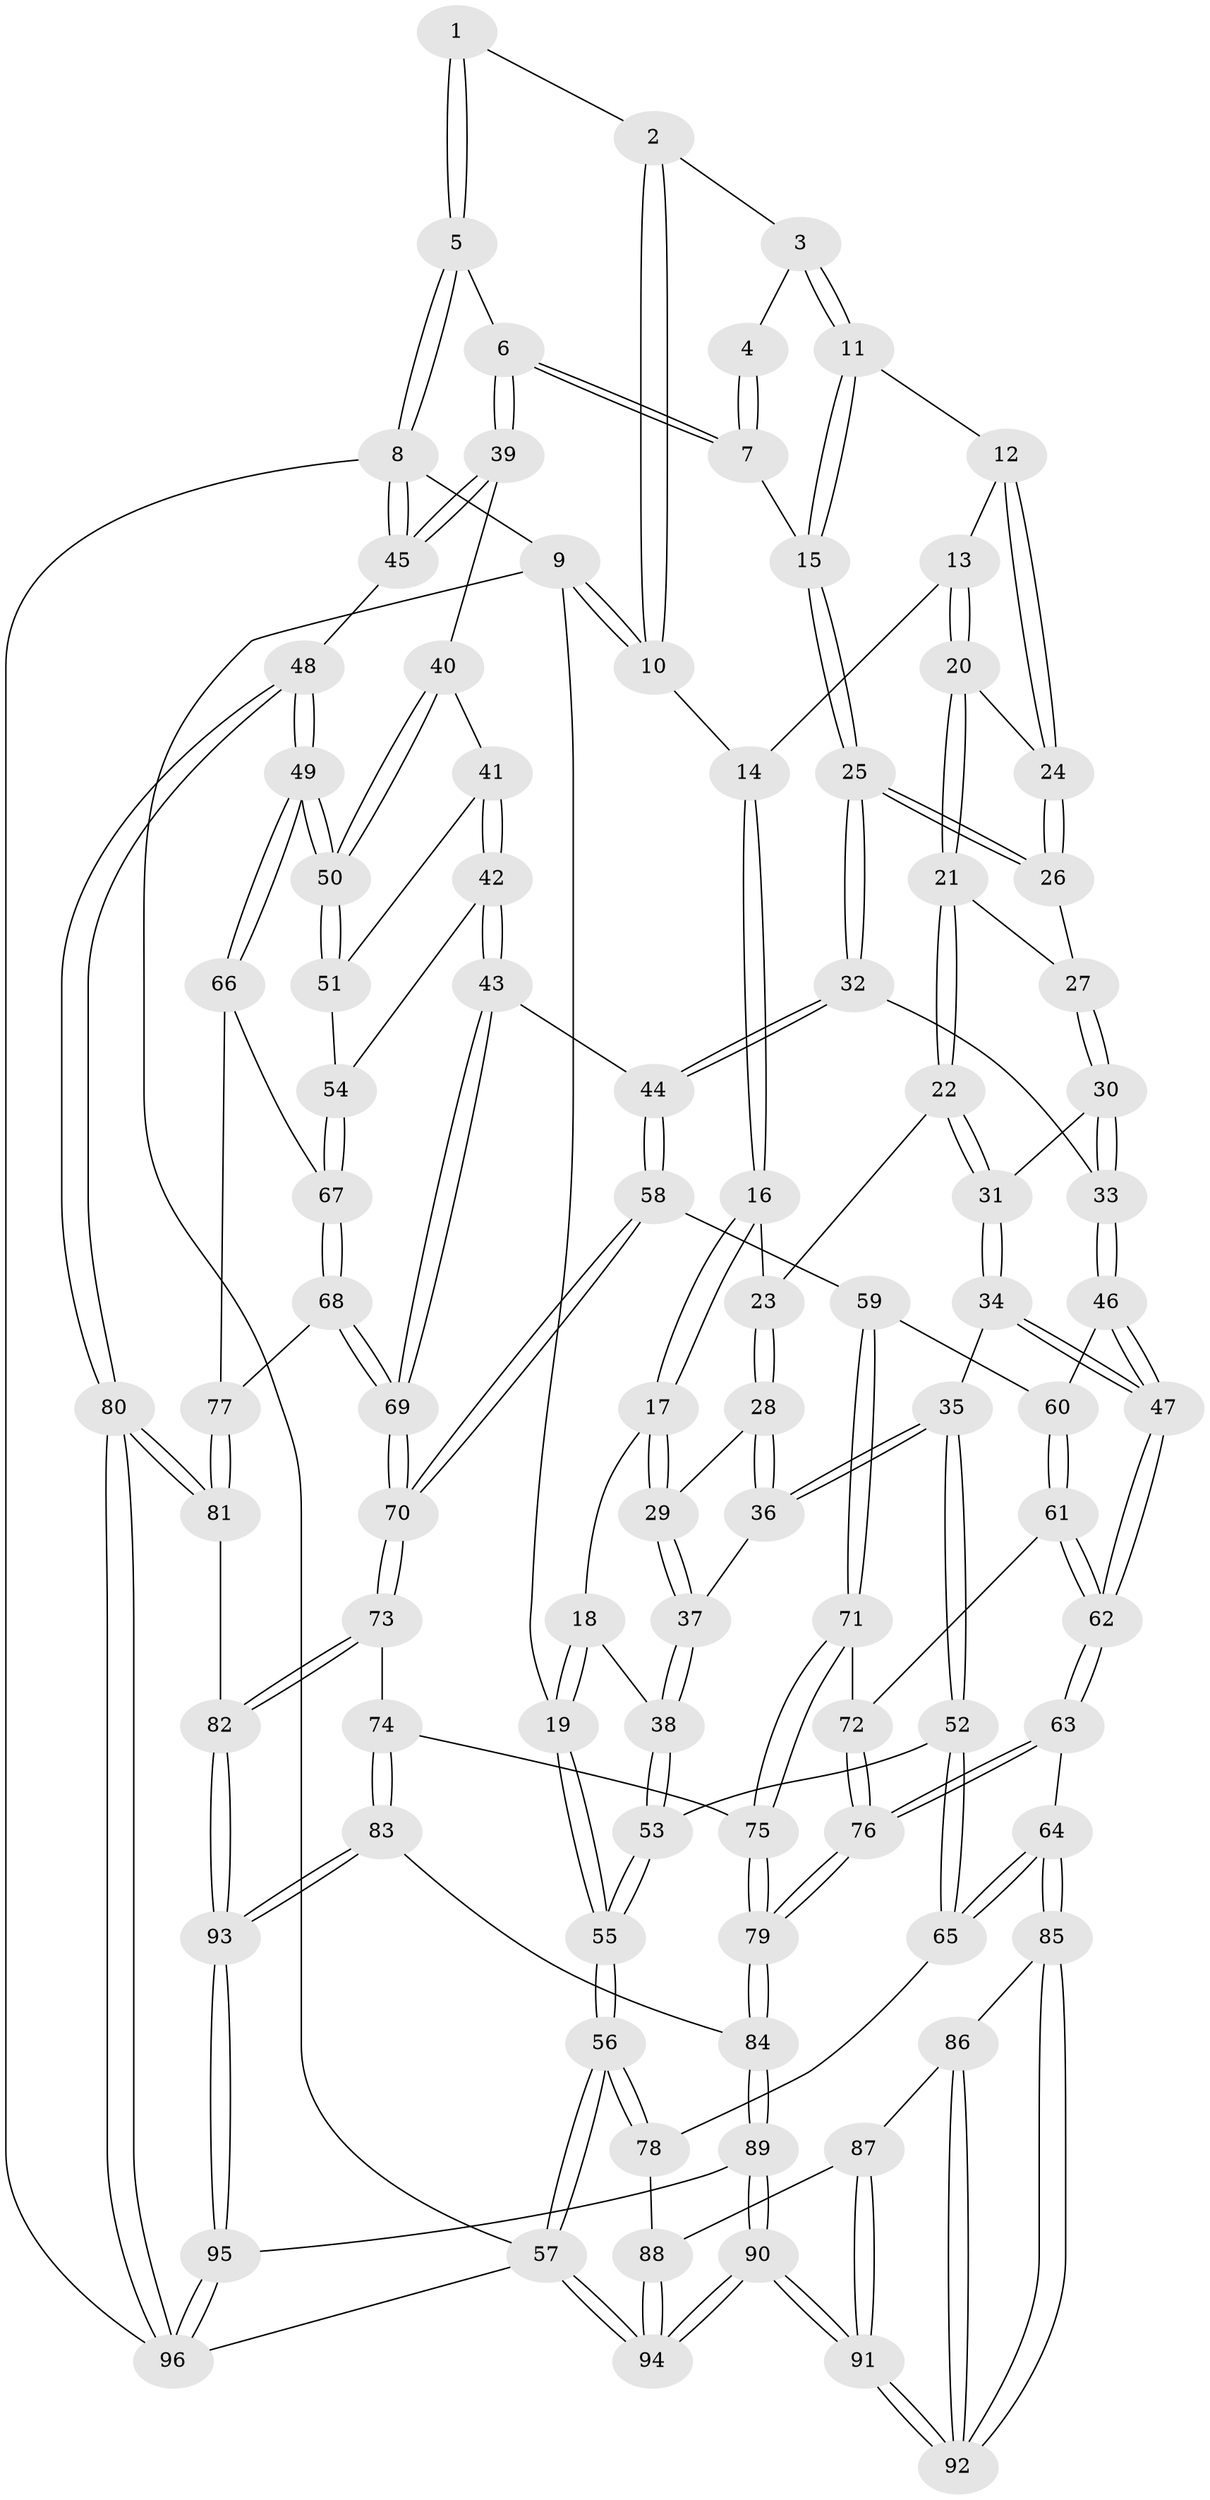 // Generated by graph-tools (version 1.1) at 2025/03/03/09/25 03:03:16]
// undirected, 96 vertices, 237 edges
graph export_dot {
graph [start="1"]
  node [color=gray90,style=filled];
  1 [pos="+0.7303618725468171+0"];
  2 [pos="+0.2983855987581197+0"];
  3 [pos="+0.5140944851219013+0.13003790638229792"];
  4 [pos="+0.6692761726990905+0.06423026514019085"];
  5 [pos="+1+0"];
  6 [pos="+0.7950876961396708+0.2783550890928086"];
  7 [pos="+0.7477989172998556+0.27074063946604066"];
  8 [pos="+1+0"];
  9 [pos="+0+0"];
  10 [pos="+0.20550089604204524+0"];
  11 [pos="+0.5250363886489064+0.19518847215660892"];
  12 [pos="+0.508012390601208+0.20541650420273808"];
  13 [pos="+0.3573998541239385+0.1798559158050319"];
  14 [pos="+0.21115799431609722+0"];
  15 [pos="+0.6522727096686599+0.30081657878063833"];
  16 [pos="+0.19501781743037214+0.22061930065433674"];
  17 [pos="+0.11198963049146883+0.3255427470455735"];
  18 [pos="+0+0.32167641592881596"];
  19 [pos="+0+0.23863746950096426"];
  20 [pos="+0.3861135688056077+0.2613746574613798"];
  21 [pos="+0.33144852290782834+0.3144405089656845"];
  22 [pos="+0.31047274790377294+0.3267083649724447"];
  23 [pos="+0.3050228944803354+0.3248328626529916"];
  24 [pos="+0.4335946133290697+0.2673966484029157"];
  25 [pos="+0.6193368558061707+0.3451945892227648"];
  26 [pos="+0.46286517279991085+0.3397483828549262"];
  27 [pos="+0.44585456567408843+0.36152561986223436"];
  28 [pos="+0.19603562808662756+0.41320626606474326"];
  29 [pos="+0.1396556544412982+0.3830271950798868"];
  30 [pos="+0.4304259641549822+0.40869415385787006"];
  31 [pos="+0.3413180078195601+0.41577472595413123"];
  32 [pos="+0.5770298000761399+0.5028885490962149"];
  33 [pos="+0.507104180231614+0.5032038222732298"];
  34 [pos="+0.28601557591782595+0.5391494001385305"];
  35 [pos="+0.28133780663060665+0.539026064567327"];
  36 [pos="+0.22955617135826112+0.468874136991781"];
  37 [pos="+0.08866705119908824+0.4848596297258963"];
  38 [pos="+0.06981810348302302+0.5143141667900992"];
  39 [pos="+0.8628486411811149+0.35688669449924093"];
  40 [pos="+0.8603746337819079+0.369531131404217"];
  41 [pos="+0.8344702361376173+0.42135315751654995"];
  42 [pos="+0.6725345513421052+0.5614873269233763"];
  43 [pos="+0.6520911745102861+0.5660299721543929"];
  44 [pos="+0.6065095016198336+0.5414651206081663"];
  45 [pos="+1+0.3646335160752819"];
  46 [pos="+0.4091990454511627+0.5613735048367493"];
  47 [pos="+0.3271422769441693+0.5669041404741092"];
  48 [pos="+1+0.7210495119555328"];
  49 [pos="+1+0.6593900992611685"];
  50 [pos="+0.9726602038125192+0.6145625656817449"];
  51 [pos="+0.8377168459470702+0.530602122561074"];
  52 [pos="+0.11580391527489886+0.6288795984635464"];
  53 [pos="+0.05448862929891616+0.5967842351605687"];
  54 [pos="+0.8090118526682295+0.6082894614206709"];
  55 [pos="+0+0.6167388343594683"];
  56 [pos="+0+0.891418341325966"];
  57 [pos="+0+1"];
  58 [pos="+0.5284354778972193+0.66154097929926"];
  59 [pos="+0.5150026913063798+0.6677351578810755"];
  60 [pos="+0.44446338284633935+0.6231171493447174"];
  61 [pos="+0.4271040782737901+0.7053827693724268"];
  62 [pos="+0.3381969004975976+0.6848632394375345"];
  63 [pos="+0.28020950056096755+0.8029700650141846"];
  64 [pos="+0.244004307071944+0.8036730688592427"];
  65 [pos="+0.15430411133861716+0.7599135408188203"];
  66 [pos="+0.8926827791824712+0.6650000068800294"];
  67 [pos="+0.8304626082186799+0.6407824235376014"];
  68 [pos="+0.7223571407899884+0.7327376890613672"];
  69 [pos="+0.6832534869552258+0.744034055124141"];
  70 [pos="+0.6543390564933308+0.7976202783511208"];
  71 [pos="+0.47351099154160936+0.7339907771436334"];
  72 [pos="+0.42868108384963843+0.7067390351004117"];
  73 [pos="+0.6518512612428753+0.8067772192557138"];
  74 [pos="+0.5249891302295768+0.8079497689359002"];
  75 [pos="+0.48605256196196006+0.7886539860137617"];
  76 [pos="+0.3353099971142389+0.8407411577284056"];
  77 [pos="+0.8301484990635888+0.7599152594104831"];
  78 [pos="+0.12863851883917682+0.7821943572996004"];
  79 [pos="+0.34814747507521854+0.8508715275360155"];
  80 [pos="+1+1"];
  81 [pos="+0.8924088162761714+0.9458554176444148"];
  82 [pos="+0.675742247329304+0.8629995429099259"];
  83 [pos="+0.48686630215132787+0.9357662803450616"];
  84 [pos="+0.34838294287491456+0.8516555756265719"];
  85 [pos="+0.23571548228084432+0.8286615283909596"];
  86 [pos="+0.1514349059383969+0.91396550588116"];
  87 [pos="+0.13893381702648305+0.9209130763709874"];
  88 [pos="+0.09128628350768528+0.9096361622108381"];
  89 [pos="+0.32010832681983326+1"];
  90 [pos="+0.24348272185917863+1"];
  91 [pos="+0.20910912913279642+1"];
  92 [pos="+0.2150691326937606+0.9334798063305022"];
  93 [pos="+0.5464008613328716+1"];
  94 [pos="+0+1"];
  95 [pos="+0.5211415334307322+1"];
  96 [pos="+1+1"];
  1 -- 2;
  1 -- 5;
  1 -- 5;
  2 -- 3;
  2 -- 10;
  2 -- 10;
  3 -- 4;
  3 -- 11;
  3 -- 11;
  4 -- 7;
  4 -- 7;
  5 -- 6;
  5 -- 8;
  5 -- 8;
  6 -- 7;
  6 -- 7;
  6 -- 39;
  6 -- 39;
  7 -- 15;
  8 -- 9;
  8 -- 45;
  8 -- 45;
  8 -- 96;
  9 -- 10;
  9 -- 10;
  9 -- 19;
  9 -- 57;
  10 -- 14;
  11 -- 12;
  11 -- 15;
  11 -- 15;
  12 -- 13;
  12 -- 24;
  12 -- 24;
  13 -- 14;
  13 -- 20;
  13 -- 20;
  14 -- 16;
  14 -- 16;
  15 -- 25;
  15 -- 25;
  16 -- 17;
  16 -- 17;
  16 -- 23;
  17 -- 18;
  17 -- 29;
  17 -- 29;
  18 -- 19;
  18 -- 19;
  18 -- 38;
  19 -- 55;
  19 -- 55;
  20 -- 21;
  20 -- 21;
  20 -- 24;
  21 -- 22;
  21 -- 22;
  21 -- 27;
  22 -- 23;
  22 -- 31;
  22 -- 31;
  23 -- 28;
  23 -- 28;
  24 -- 26;
  24 -- 26;
  25 -- 26;
  25 -- 26;
  25 -- 32;
  25 -- 32;
  26 -- 27;
  27 -- 30;
  27 -- 30;
  28 -- 29;
  28 -- 36;
  28 -- 36;
  29 -- 37;
  29 -- 37;
  30 -- 31;
  30 -- 33;
  30 -- 33;
  31 -- 34;
  31 -- 34;
  32 -- 33;
  32 -- 44;
  32 -- 44;
  33 -- 46;
  33 -- 46;
  34 -- 35;
  34 -- 47;
  34 -- 47;
  35 -- 36;
  35 -- 36;
  35 -- 52;
  35 -- 52;
  36 -- 37;
  37 -- 38;
  37 -- 38;
  38 -- 53;
  38 -- 53;
  39 -- 40;
  39 -- 45;
  39 -- 45;
  40 -- 41;
  40 -- 50;
  40 -- 50;
  41 -- 42;
  41 -- 42;
  41 -- 51;
  42 -- 43;
  42 -- 43;
  42 -- 54;
  43 -- 44;
  43 -- 69;
  43 -- 69;
  44 -- 58;
  44 -- 58;
  45 -- 48;
  46 -- 47;
  46 -- 47;
  46 -- 60;
  47 -- 62;
  47 -- 62;
  48 -- 49;
  48 -- 49;
  48 -- 80;
  48 -- 80;
  49 -- 50;
  49 -- 50;
  49 -- 66;
  49 -- 66;
  50 -- 51;
  50 -- 51;
  51 -- 54;
  52 -- 53;
  52 -- 65;
  52 -- 65;
  53 -- 55;
  53 -- 55;
  54 -- 67;
  54 -- 67;
  55 -- 56;
  55 -- 56;
  56 -- 57;
  56 -- 57;
  56 -- 78;
  56 -- 78;
  57 -- 94;
  57 -- 94;
  57 -- 96;
  58 -- 59;
  58 -- 70;
  58 -- 70;
  59 -- 60;
  59 -- 71;
  59 -- 71;
  60 -- 61;
  60 -- 61;
  61 -- 62;
  61 -- 62;
  61 -- 72;
  62 -- 63;
  62 -- 63;
  63 -- 64;
  63 -- 76;
  63 -- 76;
  64 -- 65;
  64 -- 65;
  64 -- 85;
  64 -- 85;
  65 -- 78;
  66 -- 67;
  66 -- 77;
  67 -- 68;
  67 -- 68;
  68 -- 69;
  68 -- 69;
  68 -- 77;
  69 -- 70;
  69 -- 70;
  70 -- 73;
  70 -- 73;
  71 -- 72;
  71 -- 75;
  71 -- 75;
  72 -- 76;
  72 -- 76;
  73 -- 74;
  73 -- 82;
  73 -- 82;
  74 -- 75;
  74 -- 83;
  74 -- 83;
  75 -- 79;
  75 -- 79;
  76 -- 79;
  76 -- 79;
  77 -- 81;
  77 -- 81;
  78 -- 88;
  79 -- 84;
  79 -- 84;
  80 -- 81;
  80 -- 81;
  80 -- 96;
  80 -- 96;
  81 -- 82;
  82 -- 93;
  82 -- 93;
  83 -- 84;
  83 -- 93;
  83 -- 93;
  84 -- 89;
  84 -- 89;
  85 -- 86;
  85 -- 92;
  85 -- 92;
  86 -- 87;
  86 -- 92;
  86 -- 92;
  87 -- 88;
  87 -- 91;
  87 -- 91;
  88 -- 94;
  88 -- 94;
  89 -- 90;
  89 -- 90;
  89 -- 95;
  90 -- 91;
  90 -- 91;
  90 -- 94;
  90 -- 94;
  91 -- 92;
  91 -- 92;
  93 -- 95;
  93 -- 95;
  95 -- 96;
  95 -- 96;
}
